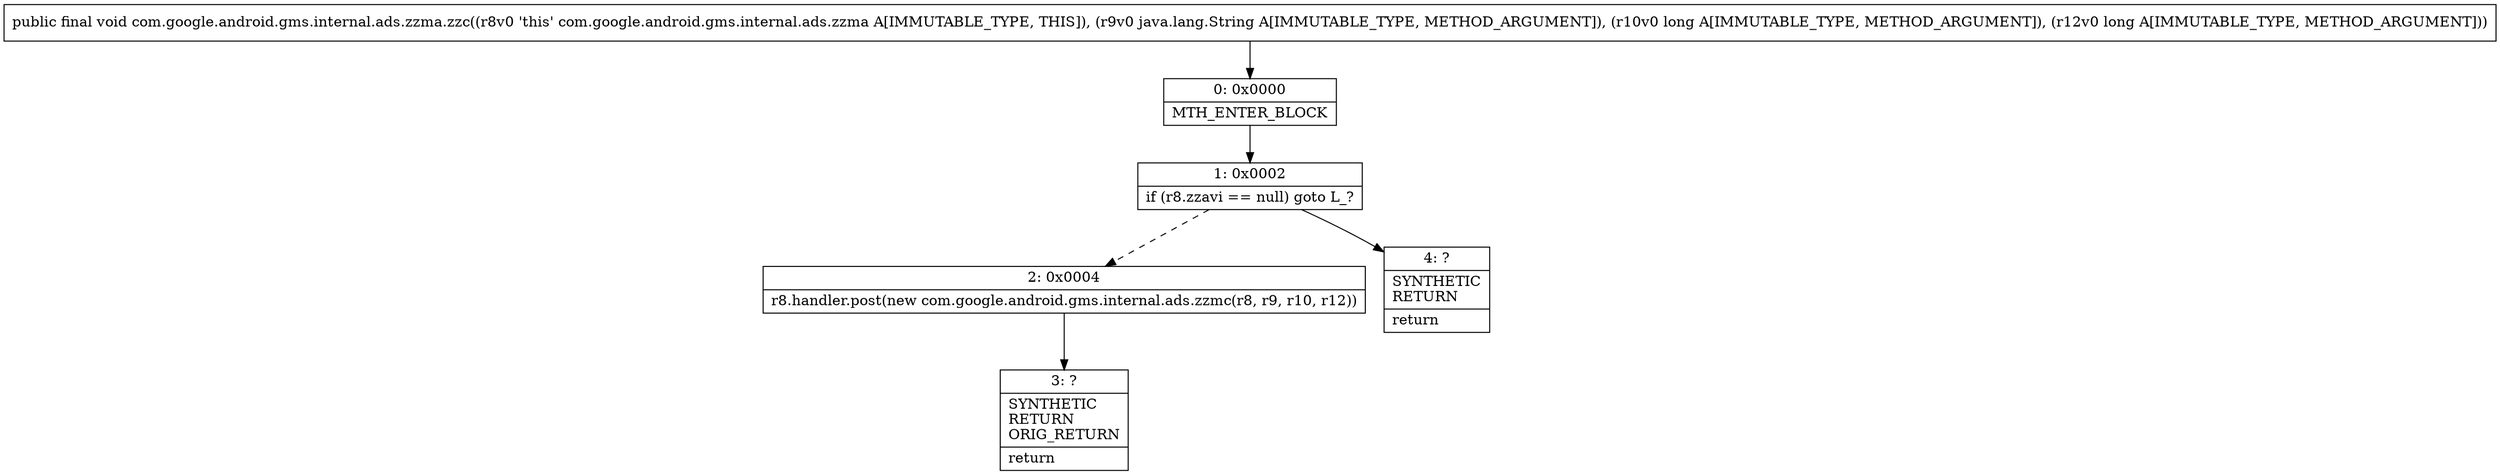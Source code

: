 digraph "CFG forcom.google.android.gms.internal.ads.zzma.zzc(Ljava\/lang\/String;JJ)V" {
Node_0 [shape=record,label="{0\:\ 0x0000|MTH_ENTER_BLOCK\l}"];
Node_1 [shape=record,label="{1\:\ 0x0002|if (r8.zzavi == null) goto L_?\l}"];
Node_2 [shape=record,label="{2\:\ 0x0004|r8.handler.post(new com.google.android.gms.internal.ads.zzmc(r8, r9, r10, r12))\l}"];
Node_3 [shape=record,label="{3\:\ ?|SYNTHETIC\lRETURN\lORIG_RETURN\l|return\l}"];
Node_4 [shape=record,label="{4\:\ ?|SYNTHETIC\lRETURN\l|return\l}"];
MethodNode[shape=record,label="{public final void com.google.android.gms.internal.ads.zzma.zzc((r8v0 'this' com.google.android.gms.internal.ads.zzma A[IMMUTABLE_TYPE, THIS]), (r9v0 java.lang.String A[IMMUTABLE_TYPE, METHOD_ARGUMENT]), (r10v0 long A[IMMUTABLE_TYPE, METHOD_ARGUMENT]), (r12v0 long A[IMMUTABLE_TYPE, METHOD_ARGUMENT])) }"];
MethodNode -> Node_0;
Node_0 -> Node_1;
Node_1 -> Node_2[style=dashed];
Node_1 -> Node_4;
Node_2 -> Node_3;
}

